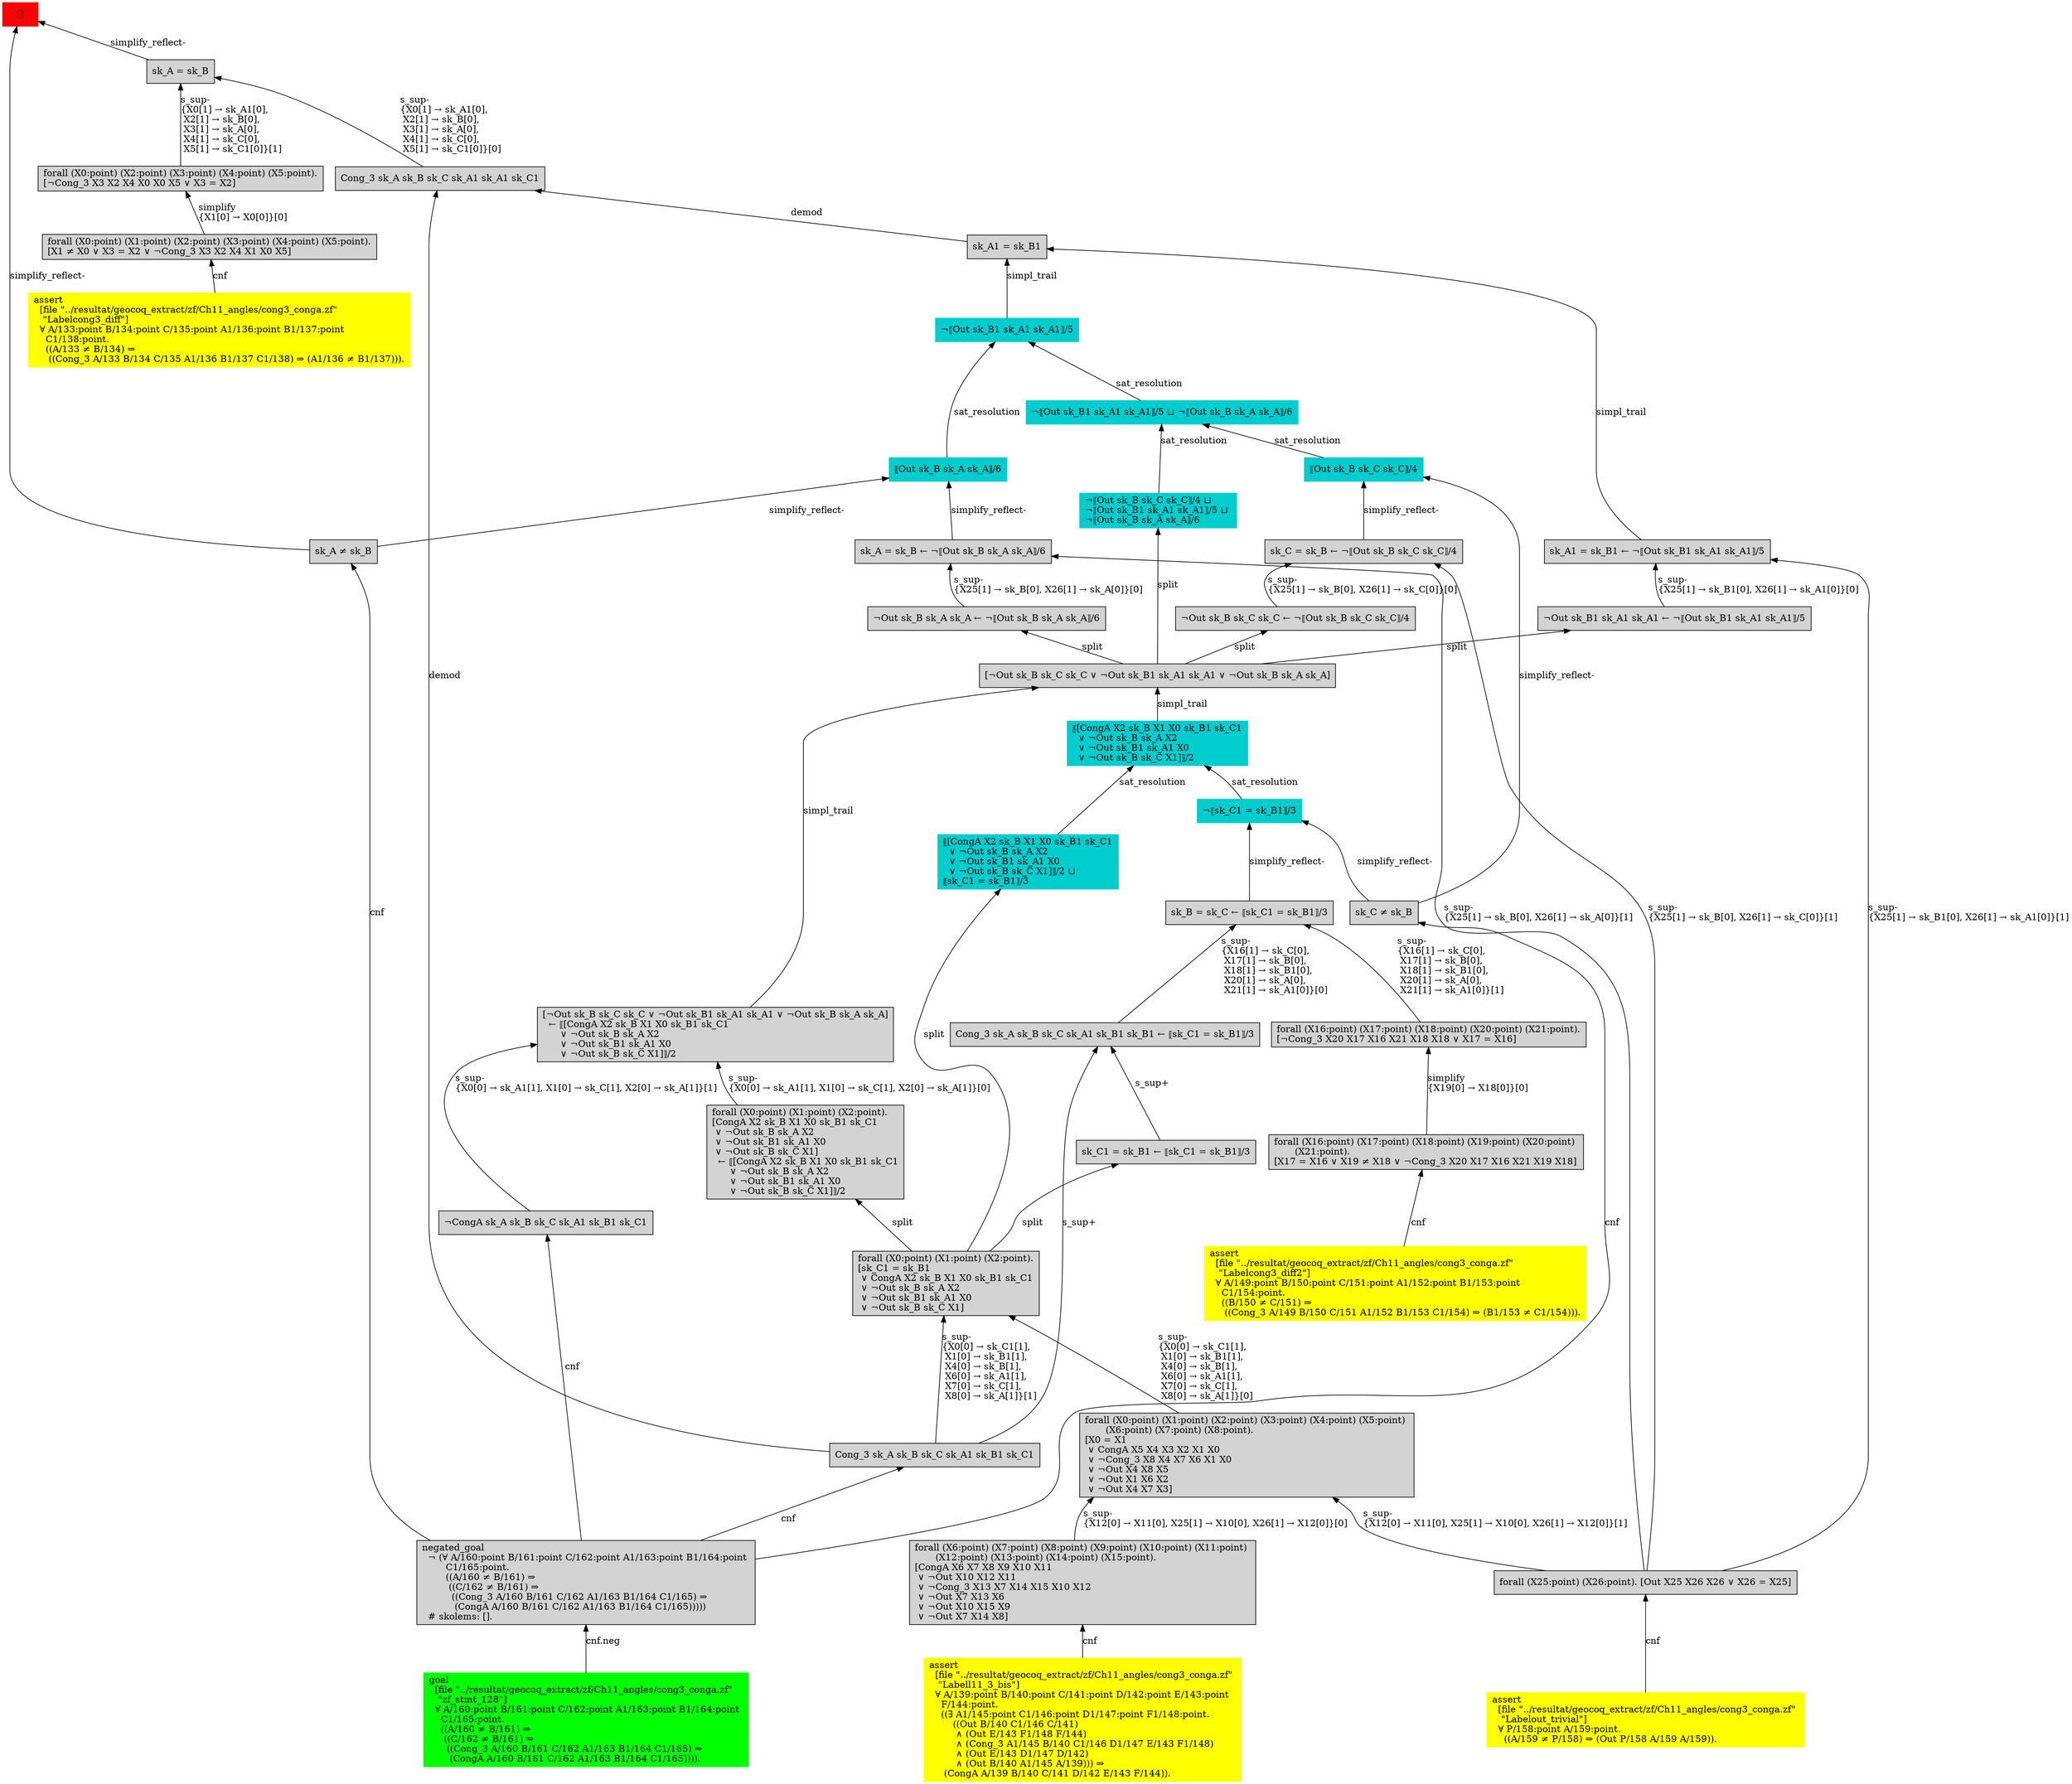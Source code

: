 digraph "unsat_graph" {
  vertex_0 [color=red, label="[]", shape=box, style=filled];
  vertex_0 -> vertex_1 [label="simplify_reflect-", dir="back"];
  vertex_1 [shape=box, label="sk_A ≠ sk_B\l", style=filled];
  vertex_1 -> vertex_2 [label="cnf", dir="back"];
  vertex_2 [shape=box, label="negated_goal\l  ¬ (∀ A/160:point B/161:point C/162:point A1/163:point B1/164:point \l        C1/165:point.\l        ((A/160 ≠ B/161) ⇒\l         ((C/162 ≠ B/161) ⇒\l          ((Cong_3 A/160 B/161 C/162 A1/163 B1/164 C1/165) ⇒\l           (CongA A/160 B/161 C/162 A1/163 B1/164 C1/165)))))\l  # skolems: [].\l", style=filled];
  vertex_2 -> vertex_3 [label="cnf.neg", dir="back"];
  vertex_3 [color=green, shape=box, label="goal\l  [file \"../resultat/geocoq_extract/zf/Ch11_angles/cong3_conga.zf\" \l   \"zf_stmt_128\"]\l  ∀ A/160:point B/161:point C/162:point A1/163:point B1/164:point \l    C1/165:point.\l    ((A/160 ≠ B/161) ⇒\l     ((C/162 ≠ B/161) ⇒\l      ((Cong_3 A/160 B/161 C/162 A1/163 B1/164 C1/165) ⇒\l       (CongA A/160 B/161 C/162 A1/163 B1/164 C1/165)))).\l", style=filled];
  vertex_0 -> vertex_4 [label="simplify_reflect-", dir="back"];
  vertex_4 [shape=box, label="sk_A = sk_B\l", style=filled];
  vertex_4 -> vertex_5 [label="s_sup-\l\{X0[1] → sk_A1[0], \l X2[1] → sk_B[0], \l X3[1] → sk_A[0], \l X4[1] → sk_C[0], \l X5[1] → sk_C1[0]\}[1]\l", dir="back"];
  vertex_5 [shape=box, label="forall (X0:point) (X2:point) (X3:point) (X4:point) (X5:point).\l[¬Cong_3 X3 X2 X4 X0 X0 X5 ∨ X3 = X2]\l", style=filled];
  vertex_5 -> vertex_6 [label="simplify\l\{X1[0] → X0[0]\}[0]\l", dir="back"];
  vertex_6 [shape=box, label="forall (X0:point) (X1:point) (X2:point) (X3:point) (X4:point) (X5:point).\l[X1 ≠ X0 ∨ X3 = X2 ∨ ¬Cong_3 X3 X2 X4 X1 X0 X5]\l", style=filled];
  vertex_6 -> vertex_7 [label="cnf", dir="back"];
  vertex_7 [color=yellow, shape=box, label="assert\l  [file \"../resultat/geocoq_extract/zf/Ch11_angles/cong3_conga.zf\" \l   \"Labelcong3_diff\"]\l  ∀ A/133:point B/134:point C/135:point A1/136:point B1/137:point \l    C1/138:point.\l    ((A/133 ≠ B/134) ⇒\l     ((Cong_3 A/133 B/134 C/135 A1/136 B1/137 C1/138) ⇒ (A1/136 ≠ B1/137))).\l", style=filled];
  vertex_4 -> vertex_8 [label="s_sup-\l\{X0[1] → sk_A1[0], \l X2[1] → sk_B[0], \l X3[1] → sk_A[0], \l X4[1] → sk_C[0], \l X5[1] → sk_C1[0]\}[0]\l", dir="back"];
  vertex_8 [shape=box, label="Cong_3 sk_A sk_B sk_C sk_A1 sk_A1 sk_C1\l", style=filled];
  vertex_8 -> vertex_9 [label="demod", dir="back"];
  vertex_9 [shape=box, label="sk_A1 = sk_B1\l", style=filled];
  vertex_9 -> vertex_10 [label="simpl_trail", dir="back"];
  vertex_10 [color=cyan3, shape=box, label="¬⟦Out sk_B1 sk_A1 sk_A1⟧/5\l", style=filled];
  vertex_10 -> vertex_11 [label="sat_resolution", dir="back"];
  vertex_11 [color=cyan3, shape=box, label="⟦Out sk_B sk_A sk_A⟧/6\l", style=filled];
  vertex_11 -> vertex_1 [label="simplify_reflect-", dir="back"];
  vertex_11 -> vertex_12 [label="simplify_reflect-", dir="back"];
  vertex_12 [shape=box, label="sk_A = sk_B ← ¬⟦Out sk_B sk_A sk_A⟧/6\l", style=filled];
  vertex_12 -> vertex_13 [label="s_sup-\l\{X25[1] → sk_B[0], X26[1] → sk_A[0]\}[0]\l", dir="back"];
  vertex_13 [shape=box, label="¬Out sk_B sk_A sk_A ← ¬⟦Out sk_B sk_A sk_A⟧/6\l", style=filled];
  vertex_13 -> vertex_14 [label="split", dir="back"];
  vertex_14 [shape=box, label="[¬Out sk_B sk_C sk_C ∨ ¬Out sk_B1 sk_A1 sk_A1 ∨ ¬Out sk_B sk_A sk_A]\l", style=filled];
  vertex_14 -> vertex_15 [label="simpl_trail", dir="back"];
  vertex_15 [color=cyan3, shape=box, label="⟦[CongA X2 sk_B X1 X0 sk_B1 sk_C1\l  ∨ ¬Out sk_B sk_A X2\l  ∨ ¬Out sk_B1 sk_A1 X0\l  ∨ ¬Out sk_B sk_C X1]⟧/2\l", style=filled];
  vertex_15 -> vertex_16 [label="sat_resolution", dir="back"];
  vertex_16 [color=cyan3, shape=box, label="¬⟦sk_C1 = sk_B1⟧/3\l", style=filled];
  vertex_16 -> vertex_17 [label="simplify_reflect-", dir="back"];
  vertex_17 [shape=box, label="sk_C ≠ sk_B\l", style=filled];
  vertex_17 -> vertex_2 [label="cnf", dir="back"];
  vertex_16 -> vertex_18 [label="simplify_reflect-", dir="back"];
  vertex_18 [shape=box, label="sk_B = sk_C ← ⟦sk_C1 = sk_B1⟧/3\l", style=filled];
  vertex_18 -> vertex_19 [label="s_sup-\l\{X16[1] → sk_C[0], \l X17[1] → sk_B[0], \l X18[1] → sk_B1[0], \l X20[1] → sk_A[0], \l X21[1] → sk_A1[0]\}[1]\l", dir="back"];
  vertex_19 [shape=box, label="forall (X16:point) (X17:point) (X18:point) (X20:point) (X21:point).\l[¬Cong_3 X20 X17 X16 X21 X18 X18 ∨ X17 = X16]\l", style=filled];
  vertex_19 -> vertex_20 [label="simplify\l\{X19[0] → X18[0]\}[0]\l", dir="back"];
  vertex_20 [shape=box, label="forall (X16:point) (X17:point) (X18:point) (X19:point) (X20:point) \l       (X21:point).\l[X17 = X16 ∨ X19 ≠ X18 ∨ ¬Cong_3 X20 X17 X16 X21 X19 X18]\l", style=filled];
  vertex_20 -> vertex_21 [label="cnf", dir="back"];
  vertex_21 [color=yellow, shape=box, label="assert\l  [file \"../resultat/geocoq_extract/zf/Ch11_angles/cong3_conga.zf\" \l   \"Labelcong3_diff2\"]\l  ∀ A/149:point B/150:point C/151:point A1/152:point B1/153:point \l    C1/154:point.\l    ((B/150 ≠ C/151) ⇒\l     ((Cong_3 A/149 B/150 C/151 A1/152 B1/153 C1/154) ⇒ (B1/153 ≠ C1/154))).\l", style=filled];
  vertex_18 -> vertex_22 [label="s_sup-\l\{X16[1] → sk_C[0], \l X17[1] → sk_B[0], \l X18[1] → sk_B1[0], \l X20[1] → sk_A[0], \l X21[1] → sk_A1[0]\}[0]\l", dir="back"];
  vertex_22 [shape=box, label="Cong_3 sk_A sk_B sk_C sk_A1 sk_B1 sk_B1 ← ⟦sk_C1 = sk_B1⟧/3\l", style=filled];
  vertex_22 -> vertex_23 [label="s_sup+\l", dir="back"];
  vertex_23 [shape=box, label="Cong_3 sk_A sk_B sk_C sk_A1 sk_B1 sk_C1\l", style=filled];
  vertex_23 -> vertex_2 [label="cnf", dir="back"];
  vertex_22 -> vertex_24 [label="s_sup+\l", dir="back"];
  vertex_24 [shape=box, label="sk_C1 = sk_B1 ← ⟦sk_C1 = sk_B1⟧/3\l", style=filled];
  vertex_24 -> vertex_25 [label="split", dir="back"];
  vertex_25 [shape=box, label="forall (X0:point) (X1:point) (X2:point).\l[sk_C1 = sk_B1\l ∨ CongA X2 sk_B X1 X0 sk_B1 sk_C1\l ∨ ¬Out sk_B sk_A X2\l ∨ ¬Out sk_B1 sk_A1 X0\l ∨ ¬Out sk_B sk_C X1]\l", style=filled];
  vertex_25 -> vertex_26 [label="s_sup-\l\{X0[0] → sk_C1[1], \l X1[0] → sk_B1[1], \l X4[0] → sk_B[1], \l X6[0] → sk_A1[1], \l X7[0] → sk_C[1], \l X8[0] → sk_A[1]\}[0]\l", dir="back"];
  vertex_26 [shape=box, label="forall (X0:point) (X1:point) (X2:point) (X3:point) (X4:point) (X5:point) \l       (X6:point) (X7:point) (X8:point).\l[X0 = X1\l ∨ CongA X5 X4 X3 X2 X1 X0\l ∨ ¬Cong_3 X8 X4 X7 X6 X1 X0\l ∨ ¬Out X4 X8 X5\l ∨ ¬Out X1 X6 X2\l ∨ ¬Out X4 X7 X3]\l", style=filled];
  vertex_26 -> vertex_27 [label="s_sup-\l\{X12[0] → X11[0], X25[1] → X10[0], X26[1] → X12[0]\}[0]\l", dir="back"];
  vertex_27 [shape=box, label="forall (X6:point) (X7:point) (X8:point) (X9:point) (X10:point) (X11:point) \l       (X12:point) (X13:point) (X14:point) (X15:point).\l[CongA X6 X7 X8 X9 X10 X11\l ∨ ¬Out X10 X12 X11\l ∨ ¬Cong_3 X13 X7 X14 X15 X10 X12\l ∨ ¬Out X7 X13 X6\l ∨ ¬Out X10 X15 X9\l ∨ ¬Out X7 X14 X8]\l", style=filled];
  vertex_27 -> vertex_28 [label="cnf", dir="back"];
  vertex_28 [color=yellow, shape=box, label="assert\l  [file \"../resultat/geocoq_extract/zf/Ch11_angles/cong3_conga.zf\" \l   \"Labell11_3_bis\"]\l  ∀ A/139:point B/140:point C/141:point D/142:point E/143:point \l    F/144:point.\l    ((∃ A1/145:point C1/146:point D1/147:point F1/148:point.\l        ((Out B/140 C1/146 C/141)\l         ∧ (Out E/143 F1/148 F/144)\l         ∧ (Cong_3 A1/145 B/140 C1/146 D1/147 E/143 F1/148)\l         ∧ (Out E/143 D1/147 D/142)\l         ∧ (Out B/140 A1/145 A/139))) ⇒\l     (CongA A/139 B/140 C/141 D/142 E/143 F/144)).\l", style=filled];
  vertex_26 -> vertex_29 [label="s_sup-\l\{X12[0] → X11[0], X25[1] → X10[0], X26[1] → X12[0]\}[1]\l", dir="back"];
  vertex_29 [shape=box, label="forall (X25:point) (X26:point). [Out X25 X26 X26 ∨ X26 = X25]\l", style=filled];
  vertex_29 -> vertex_30 [label="cnf", dir="back"];
  vertex_30 [color=yellow, shape=box, label="assert\l  [file \"../resultat/geocoq_extract/zf/Ch11_angles/cong3_conga.zf\" \l   \"Labelout_trivial\"]\l  ∀ P/158:point A/159:point.\l    ((A/159 ≠ P/158) ⇒ (Out P/158 A/159 A/159)).\l", style=filled];
  vertex_25 -> vertex_23 [label="s_sup-\l\{X0[0] → sk_C1[1], \l X1[0] → sk_B1[1], \l X4[0] → sk_B[1], \l X6[0] → sk_A1[1], \l X7[0] → sk_C[1], \l X8[0] → sk_A[1]\}[1]\l", dir="back"];
  vertex_15 -> vertex_31 [label="sat_resolution", dir="back"];
  vertex_31 [color=cyan3, shape=box, label="⟦[CongA X2 sk_B X1 X0 sk_B1 sk_C1\l  ∨ ¬Out sk_B sk_A X2\l  ∨ ¬Out sk_B1 sk_A1 X0\l  ∨ ¬Out sk_B sk_C X1]⟧/2 ⊔ \l⟦sk_C1 = sk_B1⟧/3\l", style=filled];
  vertex_31 -> vertex_25 [label="split", dir="back"];
  vertex_14 -> vertex_32 [label="simpl_trail", dir="back"];
  vertex_32 [shape=box, label="[¬Out sk_B sk_C sk_C ∨ ¬Out sk_B1 sk_A1 sk_A1 ∨ ¬Out sk_B sk_A sk_A]\l  ← ⟦[CongA X2 sk_B X1 X0 sk_B1 sk_C1\l      ∨ ¬Out sk_B sk_A X2\l      ∨ ¬Out sk_B1 sk_A1 X0\l      ∨ ¬Out sk_B sk_C X1]⟧/2\l", style=filled];
  vertex_32 -> vertex_33 [label="s_sup-\l\{X0[0] → sk_A1[1], X1[0] → sk_C[1], X2[0] → sk_A[1]\}[1]\l", dir="back"];
  vertex_33 [shape=box, label="¬CongA sk_A sk_B sk_C sk_A1 sk_B1 sk_C1\l", style=filled];
  vertex_33 -> vertex_2 [label="cnf", dir="back"];
  vertex_32 -> vertex_34 [label="s_sup-\l\{X0[0] → sk_A1[1], X1[0] → sk_C[1], X2[0] → sk_A[1]\}[0]\l", dir="back"];
  vertex_34 [shape=box, label="forall (X0:point) (X1:point) (X2:point).\l[CongA X2 sk_B X1 X0 sk_B1 sk_C1\l ∨ ¬Out sk_B sk_A X2\l ∨ ¬Out sk_B1 sk_A1 X0\l ∨ ¬Out sk_B sk_C X1]\l  ← ⟦[CongA X2 sk_B X1 X0 sk_B1 sk_C1\l      ∨ ¬Out sk_B sk_A X2\l      ∨ ¬Out sk_B1 sk_A1 X0\l      ∨ ¬Out sk_B sk_C X1]⟧/2\l", style=filled];
  vertex_34 -> vertex_25 [label="split", dir="back"];
  vertex_12 -> vertex_29 [label="s_sup-\l\{X25[1] → sk_B[0], X26[1] → sk_A[0]\}[1]\l", dir="back"];
  vertex_10 -> vertex_35 [label="sat_resolution", dir="back"];
  vertex_35 [color=cyan3, shape=box, label="¬⟦Out sk_B1 sk_A1 sk_A1⟧/5 ⊔ ¬⟦Out sk_B sk_A sk_A⟧/6\l", style=filled];
  vertex_35 -> vertex_36 [label="sat_resolution", dir="back"];
  vertex_36 [color=cyan3, shape=box, label="⟦Out sk_B sk_C sk_C⟧/4\l", style=filled];
  vertex_36 -> vertex_17 [label="simplify_reflect-", dir="back"];
  vertex_36 -> vertex_37 [label="simplify_reflect-", dir="back"];
  vertex_37 [shape=box, label="sk_C = sk_B ← ¬⟦Out sk_B sk_C sk_C⟧/4\l", style=filled];
  vertex_37 -> vertex_38 [label="s_sup-\l\{X25[1] → sk_B[0], X26[1] → sk_C[0]\}[0]\l", dir="back"];
  vertex_38 [shape=box, label="¬Out sk_B sk_C sk_C ← ¬⟦Out sk_B sk_C sk_C⟧/4\l", style=filled];
  vertex_38 -> vertex_14 [label="split", dir="back"];
  vertex_37 -> vertex_29 [label="s_sup-\l\{X25[1] → sk_B[0], X26[1] → sk_C[0]\}[1]\l", dir="back"];
  vertex_35 -> vertex_39 [label="sat_resolution", dir="back"];
  vertex_39 [color=cyan3, shape=box, label="¬⟦Out sk_B sk_C sk_C⟧/4 ⊔ \l¬⟦Out sk_B1 sk_A1 sk_A1⟧/5 ⊔ \l¬⟦Out sk_B sk_A sk_A⟧/6\l", style=filled];
  vertex_39 -> vertex_14 [label="split", dir="back"];
  vertex_9 -> vertex_40 [label="simpl_trail", dir="back"];
  vertex_40 [shape=box, label="sk_A1 = sk_B1 ← ¬⟦Out sk_B1 sk_A1 sk_A1⟧/5\l", style=filled];
  vertex_40 -> vertex_41 [label="s_sup-\l\{X25[1] → sk_B1[0], X26[1] → sk_A1[0]\}[0]\l", dir="back"];
  vertex_41 [shape=box, label="¬Out sk_B1 sk_A1 sk_A1 ← ¬⟦Out sk_B1 sk_A1 sk_A1⟧/5\l", style=filled];
  vertex_41 -> vertex_14 [label="split", dir="back"];
  vertex_40 -> vertex_29 [label="s_sup-\l\{X25[1] → sk_B1[0], X26[1] → sk_A1[0]\}[1]\l", dir="back"];
  vertex_8 -> vertex_23 [label="demod", dir="back"];
  }


